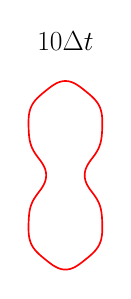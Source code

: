 \begin{tikzpicture}[scale=0.4]

\begin{axis}[
  xmin = -1,
  xmax = 1,
  ymin = -2,
  ymax = 2,
  scale only axis,
  axis equal image,
  hide axis,
  title = {\Huge$10 \Delta t$}
  ]

\addplot [mark=none,red,line width=1.5] table{
3.365e-01 -1.77e-12
3.369e-01 1.411e-02
3.378e-01 2.882e-02
3.396e-01 4.437e-02
3.422e-01 6.046e-02
3.456e-01 7.637e-02
3.495e-01 9.127e-02
3.536e-01 1.046e-01
3.579e-01 1.17e-01
3.629e-01 1.299e-01
3.697e-01 1.457e-01
3.792e-01 1.654e-01
3.923e-01 1.892e-01
4.094e-01 2.17e-01
4.305e-01 2.478e-01
4.549e-01 2.81e-01
4.812e-01 3.159e-01
5.077e-01 3.518e-01
5.326e-01 3.883e-01
5.547e-01 4.245e-01
5.732e-01 4.595e-01
5.88e-01 4.926e-01
5.996e-01 5.231e-01
6.086e-01 5.512e-01
6.155e-01 5.771e-01
6.211e-01 6.017e-01
6.256e-01 6.255e-01
6.293e-01 6.492e-01
6.324e-01 6.73e-01
6.351e-01 6.974e-01
6.373e-01 7.233e-01
6.393e-01 7.517e-01
6.41e-01 7.835e-01
6.425e-01 8.194e-01
6.437e-01 8.597e-01
6.443e-01 9.038e-01
6.44e-01 9.511e-01
6.419e-01 1.0e+00
6.372e-01 1.05e+00
6.29e-01 1.099e+00
6.172e-01 1.144e+00
6.022e-01 1.186e+00
5.85e-01 1.222e+00
5.666e-01 1.254e+00
5.476e-01 1.281e+00
5.282e-01 1.306e+00
5.081e-01 1.329e+00
4.871e-01 1.351e+00
4.654e-01 1.372e+00
4.43e-01 1.392e+00
4.206e-01 1.412e+00
3.981e-01 1.431e+00
3.756e-01 1.449e+00
3.524e-01 1.468e+00
3.279e-01 1.488e+00
3.014e-01 1.509e+00
2.726e-01 1.531e+00
2.415e-01 1.554e+00
2.083e-01 1.576e+00
1.734e-01 1.597e+00
1.375e-01 1.615e+00
1.017e-01 1.629e+00
6.673e-02 1.639e+00
3.292e-02 1.644e+00
2.788e-12 1.646e+00
-3.292e-02 1.644e+00
-6.673e-02 1.639e+00
-1.017e-01 1.629e+00
-1.375e-01 1.615e+00
-1.734e-01 1.597e+00
-2.083e-01 1.576e+00
-2.415e-01 1.554e+00
-2.726e-01 1.531e+00
-3.014e-01 1.509e+00
-3.279e-01 1.488e+00
-3.524e-01 1.468e+00
-3.756e-01 1.449e+00
-3.981e-01 1.431e+00
-4.206e-01 1.412e+00
-4.43e-01 1.392e+00
-4.654e-01 1.372e+00
-4.871e-01 1.351e+00
-5.081e-01 1.329e+00
-5.282e-01 1.306e+00
-5.476e-01 1.281e+00
-5.666e-01 1.254e+00
-5.85e-01 1.222e+00
-6.022e-01 1.186e+00
-6.172e-01 1.144e+00
-6.29e-01 1.099e+00
-6.372e-01 1.05e+00
-6.419e-01 1.0e+00
-6.44e-01 9.511e-01
-6.443e-01 9.038e-01
-6.437e-01 8.597e-01
-6.425e-01 8.194e-01
-6.41e-01 7.835e-01
-6.393e-01 7.517e-01
-6.373e-01 7.233e-01
-6.351e-01 6.974e-01
-6.324e-01 6.73e-01
-6.293e-01 6.492e-01
-6.256e-01 6.255e-01
-6.211e-01 6.017e-01
-6.155e-01 5.771e-01
-6.086e-01 5.512e-01
-5.996e-01 5.231e-01
-5.88e-01 4.926e-01
-5.732e-01 4.595e-01
-5.547e-01 4.245e-01
-5.326e-01 3.883e-01
-5.077e-01 3.518e-01
-4.812e-01 3.159e-01
-4.549e-01 2.81e-01
-4.305e-01 2.478e-01
-4.094e-01 2.17e-01
-3.923e-01 1.892e-01
-3.792e-01 1.654e-01
-3.697e-01 1.457e-01
-3.629e-01 1.299e-01
-3.579e-01 1.17e-01
-3.536e-01 1.046e-01
-3.495e-01 9.127e-02
-3.456e-01 7.637e-02
-3.422e-01 6.046e-02
-3.396e-01 4.437e-02
-3.378e-01 2.882e-02
-3.369e-01 1.411e-02
-3.365e-01 -1.069e-12
-3.369e-01 -1.411e-02
-3.378e-01 -2.882e-02
-3.396e-01 -4.437e-02
-3.422e-01 -6.046e-02
-3.456e-01 -7.637e-02
-3.495e-01 -9.127e-02
-3.536e-01 -1.046e-01
-3.579e-01 -1.17e-01
-3.629e-01 -1.299e-01
-3.697e-01 -1.457e-01
-3.792e-01 -1.654e-01
-3.923e-01 -1.892e-01
-4.094e-01 -2.17e-01
-4.305e-01 -2.478e-01
-4.549e-01 -2.81e-01
-4.812e-01 -3.159e-01
-5.077e-01 -3.518e-01
-5.326e-01 -3.883e-01
-5.547e-01 -4.245e-01
-5.732e-01 -4.595e-01
-5.88e-01 -4.926e-01
-5.996e-01 -5.231e-01
-6.086e-01 -5.512e-01
-6.155e-01 -5.771e-01
-6.211e-01 -6.017e-01
-6.256e-01 -6.255e-01
-6.293e-01 -6.492e-01
-6.324e-01 -6.73e-01
-6.351e-01 -6.974e-01
-6.373e-01 -7.233e-01
-6.393e-01 -7.517e-01
-6.41e-01 -7.835e-01
-6.425e-01 -8.194e-01
-6.437e-01 -8.597e-01
-6.443e-01 -9.038e-01
-6.44e-01 -9.511e-01
-6.419e-01 -1.0e+00
-6.372e-01 -1.05e+00
-6.29e-01 -1.099e+00
-6.172e-01 -1.144e+00
-6.022e-01 -1.186e+00
-5.85e-01 -1.222e+00
-5.666e-01 -1.254e+00
-5.476e-01 -1.281e+00
-5.282e-01 -1.306e+00
-5.081e-01 -1.329e+00
-4.871e-01 -1.351e+00
-4.654e-01 -1.372e+00
-4.43e-01 -1.392e+00
-4.206e-01 -1.412e+00
-3.981e-01 -1.431e+00
-3.756e-01 -1.449e+00
-3.524e-01 -1.468e+00
-3.279e-01 -1.488e+00
-3.014e-01 -1.509e+00
-2.726e-01 -1.531e+00
-2.415e-01 -1.554e+00
-2.083e-01 -1.576e+00
-1.734e-01 -1.597e+00
-1.375e-01 -1.615e+00
-1.017e-01 -1.629e+00
-6.673e-02 -1.639e+00
-3.292e-02 -1.644e+00
4.091e-13 -1.646e+00
3.292e-02 -1.644e+00
6.673e-02 -1.639e+00
1.017e-01 -1.629e+00
1.375e-01 -1.615e+00
1.734e-01 -1.597e+00
2.083e-01 -1.576e+00
2.415e-01 -1.554e+00
2.726e-01 -1.531e+00
3.014e-01 -1.509e+00
3.279e-01 -1.488e+00
3.524e-01 -1.468e+00
3.756e-01 -1.449e+00
3.981e-01 -1.431e+00
4.206e-01 -1.412e+00
4.43e-01 -1.392e+00
4.654e-01 -1.372e+00
4.871e-01 -1.351e+00
5.081e-01 -1.329e+00
5.282e-01 -1.306e+00
5.476e-01 -1.281e+00
5.666e-01 -1.254e+00
5.85e-01 -1.222e+00
6.022e-01 -1.186e+00
6.172e-01 -1.144e+00
6.29e-01 -1.099e+00
6.372e-01 -1.05e+00
6.419e-01 -1.0e+00
6.44e-01 -9.511e-01
6.443e-01 -9.038e-01
6.437e-01 -8.597e-01
6.425e-01 -8.194e-01
6.41e-01 -7.835e-01
6.393e-01 -7.517e-01
6.373e-01 -7.233e-01
6.351e-01 -6.974e-01
6.324e-01 -6.73e-01
6.293e-01 -6.492e-01
6.256e-01 -6.255e-01
6.211e-01 -6.017e-01
6.155e-01 -5.771e-01
6.086e-01 -5.512e-01
5.996e-01 -5.231e-01
5.88e-01 -4.926e-01
5.732e-01 -4.595e-01
5.547e-01 -4.245e-01
5.326e-01 -3.883e-01
5.077e-01 -3.518e-01
4.812e-01 -3.159e-01
4.549e-01 -2.81e-01
4.305e-01 -2.478e-01
4.094e-01 -2.17e-01
3.923e-01 -1.892e-01
3.792e-01 -1.654e-01
3.697e-01 -1.457e-01
3.629e-01 -1.299e-01
3.579e-01 -1.17e-01
3.536e-01 -1.046e-01
3.495e-01 -9.127e-02
3.456e-01 -7.637e-02
3.422e-01 -6.046e-02
3.396e-01 -4.437e-02
3.378e-01 -2.882e-02
3.369e-01 -1.411e-02
3.365e-01 -1.77e-12
};


\end{axis}

\end{tikzpicture}



